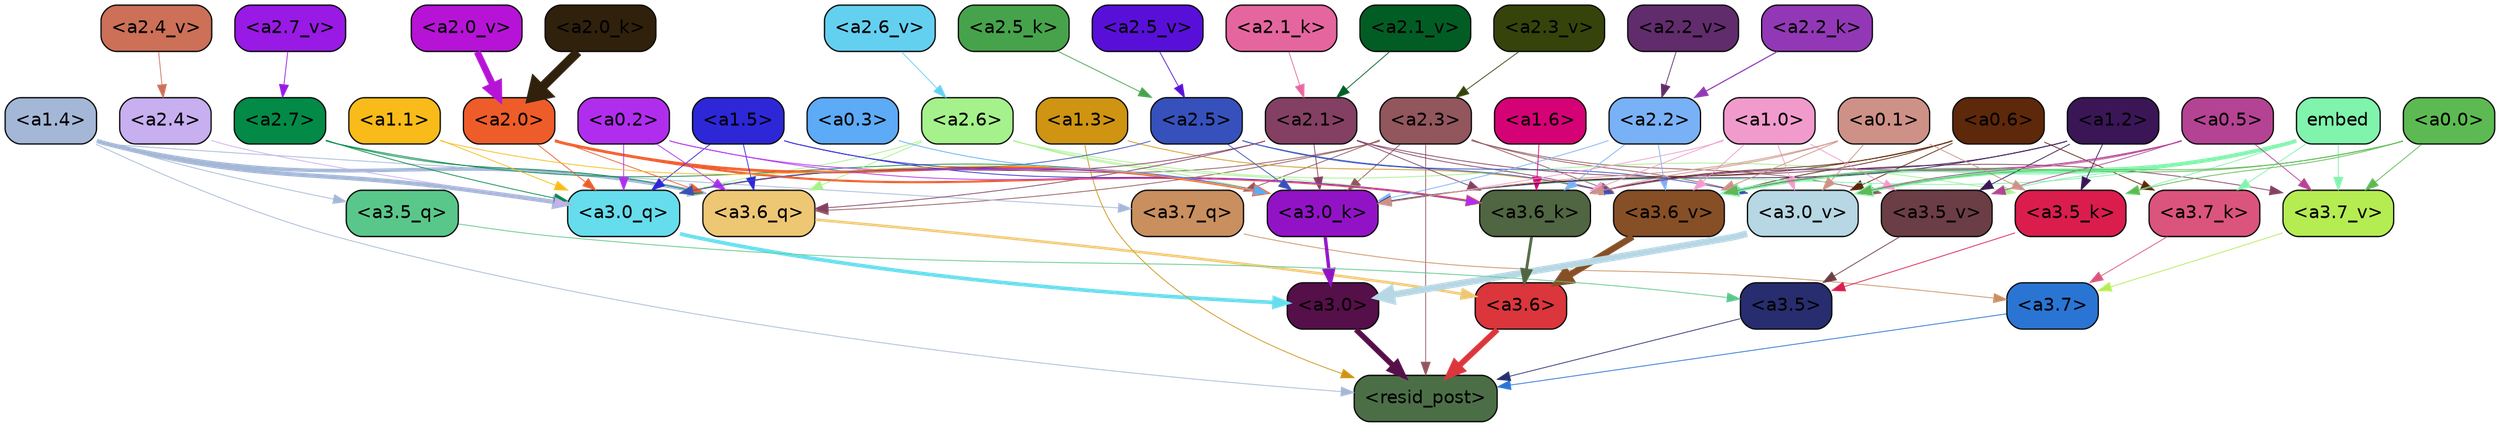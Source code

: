 strict digraph "" {
	graph [bgcolor=transparent,
		layout=dot,
		overlap=false,
		splines=true
	];
	"<a3.7>"	[color=black,
		fillcolor="#2a75d4",
		fontname=Helvetica,
		shape=box,
		style="filled, rounded"];
	"<resid_post>"	[color=black,
		fillcolor="#4c6e47",
		fontname=Helvetica,
		shape=box,
		style="filled, rounded"];
	"<a3.7>" -> "<resid_post>"	[color="#2a75d4",
		penwidth=0.6239100098609924];
	"<a3.6>"	[color=black,
		fillcolor="#db363c",
		fontname=Helvetica,
		shape=box,
		style="filled, rounded"];
	"<a3.6>" -> "<resid_post>"	[color="#db363c",
		penwidth=4.569062113761902];
	"<a3.5>"	[color=black,
		fillcolor="#272d6e",
		fontname=Helvetica,
		shape=box,
		style="filled, rounded"];
	"<a3.5>" -> "<resid_post>"	[color="#272d6e",
		penwidth=0.6];
	"<a3.0>"	[color=black,
		fillcolor="#550f49",
		fontname=Helvetica,
		shape=box,
		style="filled, rounded"];
	"<a3.0>" -> "<resid_post>"	[color="#550f49",
		penwidth=4.283544182777405];
	"<a2.3>"	[color=black,
		fillcolor="#92565d",
		fontname=Helvetica,
		shape=box,
		style="filled, rounded"];
	"<a2.3>" -> "<resid_post>"	[color="#92565d",
		penwidth=0.6];
	"<a3.7_q>"	[color=black,
		fillcolor="#c98f5f",
		fontname=Helvetica,
		shape=box,
		style="filled, rounded"];
	"<a2.3>" -> "<a3.7_q>"	[color="#92565d",
		penwidth=0.6];
	"<a3.6_q>"	[color=black,
		fillcolor="#eec774",
		fontname=Helvetica,
		shape=box,
		style="filled, rounded"];
	"<a2.3>" -> "<a3.6_q>"	[color="#92565d",
		penwidth=0.6];
	"<a3.0_q>"	[color=black,
		fillcolor="#66ddec",
		fontname=Helvetica,
		shape=box,
		style="filled, rounded"];
	"<a2.3>" -> "<a3.0_q>"	[color="#92565d",
		penwidth=0.6];
	"<a3.0_k>"	[color=black,
		fillcolor="#9213c6",
		fontname=Helvetica,
		shape=box,
		style="filled, rounded"];
	"<a2.3>" -> "<a3.0_k>"	[color="#92565d",
		penwidth=0.6];
	"<a3.6_v>"	[color=black,
		fillcolor="#864f26",
		fontname=Helvetica,
		shape=box,
		style="filled, rounded"];
	"<a2.3>" -> "<a3.6_v>"	[color="#92565d",
		penwidth=0.6];
	"<a3.5_v>"	[color=black,
		fillcolor="#6b3e45",
		fontname=Helvetica,
		shape=box,
		style="filled, rounded"];
	"<a2.3>" -> "<a3.5_v>"	[color="#92565d",
		penwidth=0.6];
	"<a3.0_v>"	[color=black,
		fillcolor="#b6d7e3",
		fontname=Helvetica,
		shape=box,
		style="filled, rounded"];
	"<a2.3>" -> "<a3.0_v>"	[color="#92565d",
		penwidth=0.6];
	"<a1.4>"	[color=black,
		fillcolor="#a4b7d7",
		fontname=Helvetica,
		shape=box,
		style="filled, rounded"];
	"<a1.4>" -> "<resid_post>"	[color="#a4b7d7",
		penwidth=0.6];
	"<a1.4>" -> "<a3.7_q>"	[color="#a4b7d7",
		penwidth=0.6];
	"<a1.4>" -> "<a3.6_q>"	[color="#a4b7d7",
		penwidth=2.7934007048606873];
	"<a3.5_q>"	[color=black,
		fillcolor="#5ac78a",
		fontname=Helvetica,
		shape=box,
		style="filled, rounded"];
	"<a1.4>" -> "<a3.5_q>"	[color="#a4b7d7",
		penwidth=0.6];
	"<a1.4>" -> "<a3.0_q>"	[color="#a4b7d7",
		penwidth=3.340754985809326];
	"<a1.3>"	[color=black,
		fillcolor="#ce9412",
		fontname=Helvetica,
		shape=box,
		style="filled, rounded"];
	"<a1.3>" -> "<resid_post>"	[color="#ce9412",
		penwidth=0.6];
	"<a1.3>" -> "<a3.6_v>"	[color="#ce9412",
		penwidth=0.6];
	"<a3.7_q>" -> "<a3.7>"	[color="#c98f5f",
		penwidth=0.6];
	"<a3.6_q>" -> "<a3.6>"	[color="#eec774",
		penwidth=2.0347584784030914];
	"<a3.5_q>" -> "<a3.5>"	[color="#5ac78a",
		penwidth=0.6];
	"<a3.0_q>" -> "<a3.0>"	[color="#66ddec",
		penwidth=2.8635367155075073];
	"<a3.7_k>"	[color=black,
		fillcolor="#db547d",
		fontname=Helvetica,
		shape=box,
		style="filled, rounded"];
	"<a3.7_k>" -> "<a3.7>"	[color="#db547d",
		penwidth=0.6];
	"<a3.6_k>"	[color=black,
		fillcolor="#506541",
		fontname=Helvetica,
		shape=box,
		style="filled, rounded"];
	"<a3.6_k>" -> "<a3.6>"	[color="#506541",
		penwidth=2.1760786175727844];
	"<a3.5_k>"	[color=black,
		fillcolor="#da1d4d",
		fontname=Helvetica,
		shape=box,
		style="filled, rounded"];
	"<a3.5_k>" -> "<a3.5>"	[color="#da1d4d",
		penwidth=0.6];
	"<a3.0_k>" -> "<a3.0>"	[color="#9213c6",
		penwidth=2.632905662059784];
	"<a3.7_v>"	[color=black,
		fillcolor="#b5ec52",
		fontname=Helvetica,
		shape=box,
		style="filled, rounded"];
	"<a3.7_v>" -> "<a3.7>"	[color="#b5ec52",
		penwidth=0.6];
	"<a3.6_v>" -> "<a3.6>"	[color="#864f26",
		penwidth=4.981305837631226];
	"<a3.5_v>" -> "<a3.5>"	[color="#6b3e45",
		penwidth=0.6];
	"<a3.0_v>" -> "<a3.0>"	[color="#b6d7e3",
		penwidth=5.168330669403076];
	"<a2.7>"	[color=black,
		fillcolor="#038a47",
		fontname=Helvetica,
		shape=box,
		style="filled, rounded"];
	"<a2.7>" -> "<a3.6_q>"	[color="#038a47",
		penwidth=0.6];
	"<a2.7>" -> "<a3.0_q>"	[color="#038a47",
		penwidth=0.6];
	"<a2.7>" -> "<a3.0_k>"	[color="#038a47",
		penwidth=0.6];
	"<a2.6>"	[color=black,
		fillcolor="#a5f18b",
		fontname=Helvetica,
		shape=box,
		style="filled, rounded"];
	"<a2.6>" -> "<a3.6_q>"	[color="#a5f18b",
		penwidth=0.6];
	"<a2.6>" -> "<a3.0_q>"	[color="#a5f18b",
		penwidth=0.6];
	"<a2.6>" -> "<a3.6_k>"	[color="#a5f18b",
		penwidth=0.6];
	"<a2.6>" -> "<a3.5_k>"	[color="#a5f18b",
		penwidth=0.6];
	"<a2.6>" -> "<a3.0_k>"	[color="#a5f18b",
		penwidth=0.6];
	"<a2.1>"	[color=black,
		fillcolor="#844063",
		fontname=Helvetica,
		shape=box,
		style="filled, rounded"];
	"<a2.1>" -> "<a3.6_q>"	[color="#844063",
		penwidth=0.6];
	"<a2.1>" -> "<a3.0_q>"	[color="#844063",
		penwidth=0.6];
	"<a2.1>" -> "<a3.6_k>"	[color="#844063",
		penwidth=0.6];
	"<a2.1>" -> "<a3.0_k>"	[color="#844063",
		penwidth=0.6];
	"<a2.1>" -> "<a3.7_v>"	[color="#844063",
		penwidth=0.6];
	"<a2.1>" -> "<a3.6_v>"	[color="#844063",
		penwidth=0.6];
	"<a2.0>"	[color=black,
		fillcolor="#ee5c2a",
		fontname=Helvetica,
		shape=box,
		style="filled, rounded"];
	"<a2.0>" -> "<a3.6_q>"	[color="#ee5c2a",
		penwidth=0.6];
	"<a2.0>" -> "<a3.0_q>"	[color="#ee5c2a",
		penwidth=0.6];
	"<a2.0>" -> "<a3.6_k>"	[color="#ee5c2a",
		penwidth=1.6382827460765839];
	"<a2.0>" -> "<a3.0_k>"	[color="#ee5c2a",
		penwidth=2.161143198609352];
	"<a1.5>"	[color=black,
		fillcolor="#2d27d7",
		fontname=Helvetica,
		shape=box,
		style="filled, rounded"];
	"<a1.5>" -> "<a3.6_q>"	[color="#2d27d7",
		penwidth=0.6];
	"<a1.5>" -> "<a3.0_q>"	[color="#2d27d7",
		penwidth=0.6];
	"<a1.5>" -> "<a3.6_k>"	[color="#2d27d7",
		penwidth=0.6];
	"<a1.5>" -> "<a3.0_k>"	[color="#2d27d7",
		penwidth=0.6];
	"<a0.2>"	[color=black,
		fillcolor="#b12dee",
		fontname=Helvetica,
		shape=box,
		style="filled, rounded"];
	"<a0.2>" -> "<a3.6_q>"	[color="#b12dee",
		penwidth=0.6];
	"<a0.2>" -> "<a3.0_q>"	[color="#b12dee",
		penwidth=0.6];
	"<a0.2>" -> "<a3.6_k>"	[color="#b12dee",
		penwidth=0.6];
	"<a0.2>" -> "<a3.0_k>"	[color="#b12dee",
		penwidth=0.6];
	"<a2.5>"	[color=black,
		fillcolor="#3651bb",
		fontname=Helvetica,
		shape=box,
		style="filled, rounded"];
	"<a2.5>" -> "<a3.0_q>"	[color="#3651bb",
		penwidth=0.6];
	"<a2.5>" -> "<a3.0_k>"	[color="#3651bb",
		penwidth=0.6];
	"<a2.5>" -> "<a3.6_v>"	[color="#3651bb",
		penwidth=0.6];
	"<a2.5>" -> "<a3.0_v>"	[color="#3651bb",
		penwidth=0.6];
	"<a2.4>"	[color=black,
		fillcolor="#c7aff0",
		fontname=Helvetica,
		shape=box,
		style="filled, rounded"];
	"<a2.4>" -> "<a3.0_q>"	[color="#c7aff0",
		penwidth=0.6];
	"<a1.1>"	[color=black,
		fillcolor="#f8bb19",
		fontname=Helvetica,
		shape=box,
		style="filled, rounded"];
	"<a1.1>" -> "<a3.0_q>"	[color="#f8bb19",
		penwidth=0.6];
	"<a1.1>" -> "<a3.0_k>"	[color="#f8bb19",
		penwidth=0.6];
	"<a0.6>"	[color=black,
		fillcolor="#5e280a",
		fontname=Helvetica,
		shape=box,
		style="filled, rounded"];
	"<a0.6>" -> "<a3.7_k>"	[color="#5e280a",
		penwidth=0.6];
	"<a0.6>" -> "<a3.6_k>"	[color="#5e280a",
		penwidth=0.6];
	"<a0.6>" -> "<a3.0_k>"	[color="#5e280a",
		penwidth=0.6];
	"<a0.6>" -> "<a3.6_v>"	[color="#5e280a",
		penwidth=0.6];
	"<a0.6>" -> "<a3.0_v>"	[color="#5e280a",
		penwidth=0.6];
	embed	[color=black,
		fillcolor="#80f3ac",
		fontname=Helvetica,
		shape=box,
		style="filled, rounded"];
	embed -> "<a3.7_k>"	[color="#80f3ac",
		penwidth=0.6];
	embed -> "<a3.6_k>"	[color="#80f3ac",
		penwidth=0.6];
	embed -> "<a3.5_k>"	[color="#80f3ac",
		penwidth=0.6];
	embed -> "<a3.0_k>"	[color="#80f3ac",
		penwidth=0.6];
	embed -> "<a3.7_v>"	[color="#80f3ac",
		penwidth=0.6];
	embed -> "<a3.6_v>"	[color="#80f3ac",
		penwidth=2.7825746536254883];
	embed -> "<a3.5_v>"	[color="#80f3ac",
		penwidth=0.6];
	embed -> "<a3.0_v>"	[color="#80f3ac",
		penwidth=2.6950180530548096];
	"<a2.2>"	[color=black,
		fillcolor="#79b1f7",
		fontname=Helvetica,
		shape=box,
		style="filled, rounded"];
	"<a2.2>" -> "<a3.6_k>"	[color="#79b1f7",
		penwidth=0.6];
	"<a2.2>" -> "<a3.0_k>"	[color="#79b1f7",
		penwidth=0.6];
	"<a2.2>" -> "<a3.6_v>"	[color="#79b1f7",
		penwidth=0.6];
	"<a1.6>"	[color=black,
		fillcolor="#d50275",
		fontname=Helvetica,
		shape=box,
		style="filled, rounded"];
	"<a1.6>" -> "<a3.6_k>"	[color="#d50275",
		penwidth=0.6];
	"<a1.2>"	[color=black,
		fillcolor="#3a1657",
		fontname=Helvetica,
		shape=box,
		style="filled, rounded"];
	"<a1.2>" -> "<a3.6_k>"	[color="#3a1657",
		penwidth=0.6];
	"<a1.2>" -> "<a3.5_k>"	[color="#3a1657",
		penwidth=0.6];
	"<a1.2>" -> "<a3.0_k>"	[color="#3a1657",
		penwidth=0.6];
	"<a1.2>" -> "<a3.5_v>"	[color="#3a1657",
		penwidth=0.6];
	"<a1.0>"	[color=black,
		fillcolor="#f19bcd",
		fontname=Helvetica,
		shape=box,
		style="filled, rounded"];
	"<a1.0>" -> "<a3.6_k>"	[color="#f19bcd",
		penwidth=0.6];
	"<a1.0>" -> "<a3.0_k>"	[color="#f19bcd",
		penwidth=0.6];
	"<a1.0>" -> "<a3.6_v>"	[color="#f19bcd",
		penwidth=0.6];
	"<a1.0>" -> "<a3.5_v>"	[color="#f19bcd",
		penwidth=0.6];
	"<a1.0>" -> "<a3.0_v>"	[color="#f19bcd",
		penwidth=0.6];
	"<a0.5>"	[color=black,
		fillcolor="#b54393",
		fontname=Helvetica,
		shape=box,
		style="filled, rounded"];
	"<a0.5>" -> "<a3.6_k>"	[color="#b54393",
		penwidth=0.6];
	"<a0.5>" -> "<a3.7_v>"	[color="#b54393",
		penwidth=0.6];
	"<a0.5>" -> "<a3.6_v>"	[color="#b54393",
		penwidth=0.6];
	"<a0.5>" -> "<a3.5_v>"	[color="#b54393",
		penwidth=0.6];
	"<a0.5>" -> "<a3.0_v>"	[color="#b54393",
		penwidth=0.6];
	"<a0.1>"	[color=black,
		fillcolor="#ce9187",
		fontname=Helvetica,
		shape=box,
		style="filled, rounded"];
	"<a0.1>" -> "<a3.6_k>"	[color="#ce9187",
		penwidth=0.6];
	"<a0.1>" -> "<a3.5_k>"	[color="#ce9187",
		penwidth=0.6];
	"<a0.1>" -> "<a3.0_k>"	[color="#ce9187",
		penwidth=0.6];
	"<a0.1>" -> "<a3.6_v>"	[color="#ce9187",
		penwidth=0.6];
	"<a0.1>" -> "<a3.0_v>"	[color="#ce9187",
		penwidth=0.6];
	"<a0.0>"	[color=black,
		fillcolor="#5dba53",
		fontname=Helvetica,
		shape=box,
		style="filled, rounded"];
	"<a0.0>" -> "<a3.5_k>"	[color="#5dba53",
		penwidth=0.6];
	"<a0.0>" -> "<a3.7_v>"	[color="#5dba53",
		penwidth=0.6];
	"<a0.0>" -> "<a3.6_v>"	[color="#5dba53",
		penwidth=0.6];
	"<a0.0>" -> "<a3.0_v>"	[color="#5dba53",
		penwidth=0.6];
	"<a0.3>"	[color=black,
		fillcolor="#5daaf6",
		fontname=Helvetica,
		shape=box,
		style="filled, rounded"];
	"<a0.3>" -> "<a3.0_k>"	[color="#5daaf6",
		penwidth=0.6];
	"<a2.5_k>"	[color=black,
		fillcolor="#46a34b",
		fontname=Helvetica,
		shape=box,
		style="filled, rounded"];
	"<a2.5_k>" -> "<a2.5>"	[color="#46a34b",
		penwidth=0.6];
	"<a2.2_k>"	[color=black,
		fillcolor="#9238b6",
		fontname=Helvetica,
		shape=box,
		style="filled, rounded"];
	"<a2.2_k>" -> "<a2.2>"	[color="#9238b6",
		penwidth=0.8854708671569824];
	"<a2.1_k>"	[color=black,
		fillcolor="#e5669e",
		fontname=Helvetica,
		shape=box,
		style="filled, rounded"];
	"<a2.1_k>" -> "<a2.1>"	[color="#e5669e",
		penwidth=0.6];
	"<a2.0_k>"	[color=black,
		fillcolor="#30210c",
		fontname=Helvetica,
		shape=box,
		style="filled, rounded"];
	"<a2.0_k>" -> "<a2.0>"	[color="#30210c",
		penwidth=7.231504917144775];
	"<a2.7_v>"	[color=black,
		fillcolor="#981ae4",
		fontname=Helvetica,
		shape=box,
		style="filled, rounded"];
	"<a2.7_v>" -> "<a2.7>"	[color="#981ae4",
		penwidth=0.6];
	"<a2.6_v>"	[color=black,
		fillcolor="#64d0f0",
		fontname=Helvetica,
		shape=box,
		style="filled, rounded"];
	"<a2.6_v>" -> "<a2.6>"	[color="#64d0f0",
		penwidth=0.6];
	"<a2.5_v>"	[color=black,
		fillcolor="#5810d9",
		fontname=Helvetica,
		shape=box,
		style="filled, rounded"];
	"<a2.5_v>" -> "<a2.5>"	[color="#5810d9",
		penwidth=0.6];
	"<a2.4_v>"	[color=black,
		fillcolor="#cc7058",
		fontname=Helvetica,
		shape=box,
		style="filled, rounded"];
	"<a2.4_v>" -> "<a2.4>"	[color="#cc7058",
		penwidth=0.6];
	"<a2.3_v>"	[color=black,
		fillcolor="#36440b",
		fontname=Helvetica,
		shape=box,
		style="filled, rounded"];
	"<a2.3_v>" -> "<a2.3>"	[color="#36440b",
		penwidth=0.6];
	"<a2.2_v>"	[color=black,
		fillcolor="#612c6c",
		fontname=Helvetica,
		shape=box,
		style="filled, rounded"];
	"<a2.2_v>" -> "<a2.2>"	[color="#612c6c",
		penwidth=0.6];
	"<a2.1_v>"	[color=black,
		fillcolor="#025d24",
		fontname=Helvetica,
		shape=box,
		style="filled, rounded"];
	"<a2.1_v>" -> "<a2.1>"	[color="#025d24",
		penwidth=0.6];
	"<a2.0_v>"	[color=black,
		fillcolor="#b613d7",
		fontname=Helvetica,
		shape=box,
		style="filled, rounded"];
	"<a2.0_v>" -> "<a2.0>"	[color="#b613d7",
		penwidth=5.231471925973892];
}
